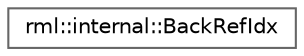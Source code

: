 digraph "类继承关系图"
{
 // LATEX_PDF_SIZE
  bgcolor="transparent";
  edge [fontname=Helvetica,fontsize=10,labelfontname=Helvetica,labelfontsize=10];
  node [fontname=Helvetica,fontsize=10,shape=box,height=0.2,width=0.4];
  rankdir="LR";
  Node0 [id="Node000000",label="rml::internal::BackRefIdx",height=0.2,width=0.4,color="grey40", fillcolor="white", style="filled",URL="$classrml_1_1internal_1_1_back_ref_idx.html",tooltip=" "];
}
